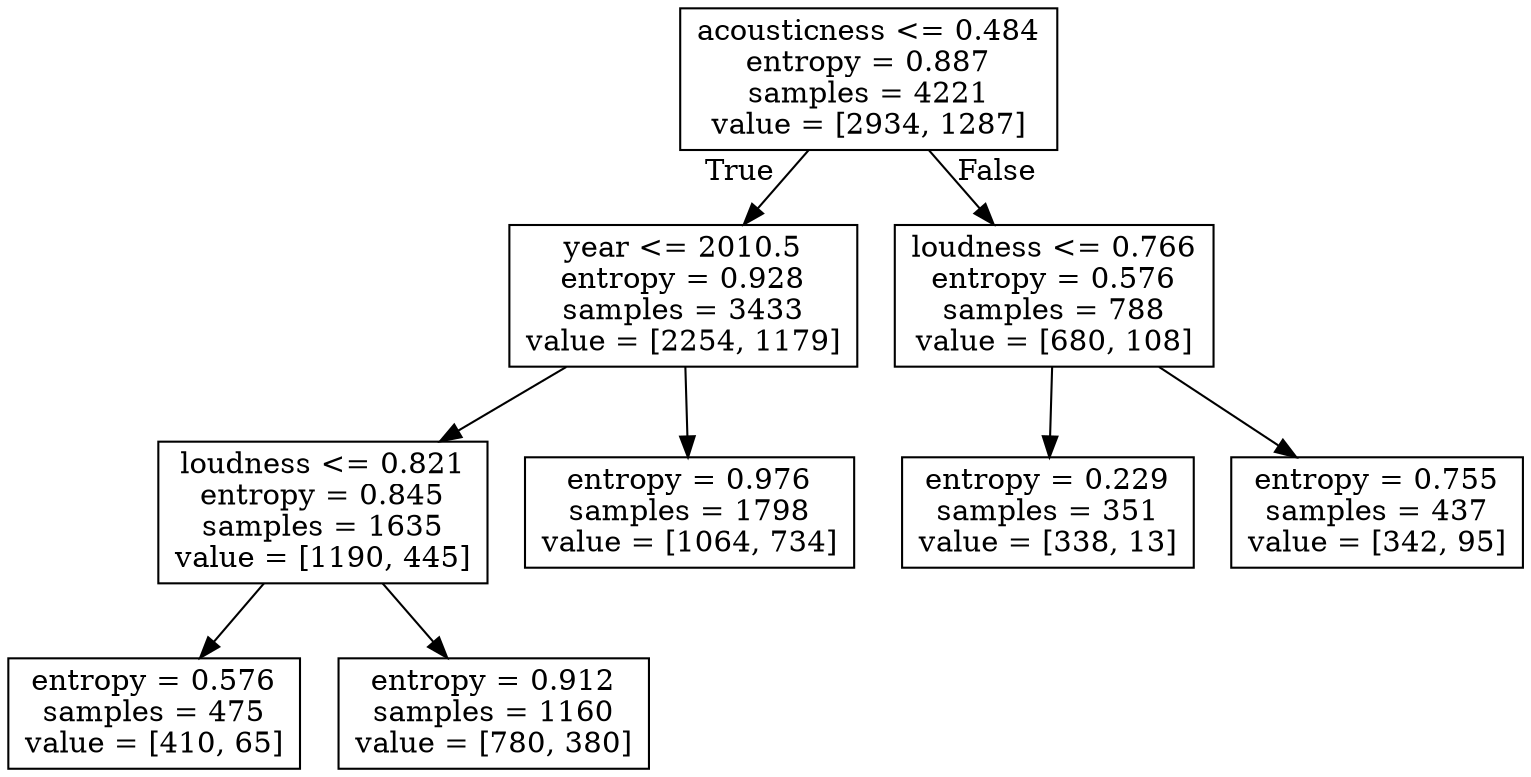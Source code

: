 digraph Tree {
node [shape=box] ;
0 [label="acousticness <= 0.484\nentropy = 0.887\nsamples = 4221\nvalue = [2934, 1287]"] ;
1 [label="year <= 2010.5\nentropy = 0.928\nsamples = 3433\nvalue = [2254, 1179]"] ;
0 -> 1 [labeldistance=2.5, labelangle=45, headlabel="True"] ;
2 [label="loudness <= 0.821\nentropy = 0.845\nsamples = 1635\nvalue = [1190, 445]"] ;
1 -> 2 ;
3 [label="entropy = 0.576\nsamples = 475\nvalue = [410, 65]"] ;
2 -> 3 ;
4 [label="entropy = 0.912\nsamples = 1160\nvalue = [780, 380]"] ;
2 -> 4 ;
5 [label="entropy = 0.976\nsamples = 1798\nvalue = [1064, 734]"] ;
1 -> 5 ;
6 [label="loudness <= 0.766\nentropy = 0.576\nsamples = 788\nvalue = [680, 108]"] ;
0 -> 6 [labeldistance=2.5, labelangle=-45, headlabel="False"] ;
7 [label="entropy = 0.229\nsamples = 351\nvalue = [338, 13]"] ;
6 -> 7 ;
8 [label="entropy = 0.755\nsamples = 437\nvalue = [342, 95]"] ;
6 -> 8 ;
}